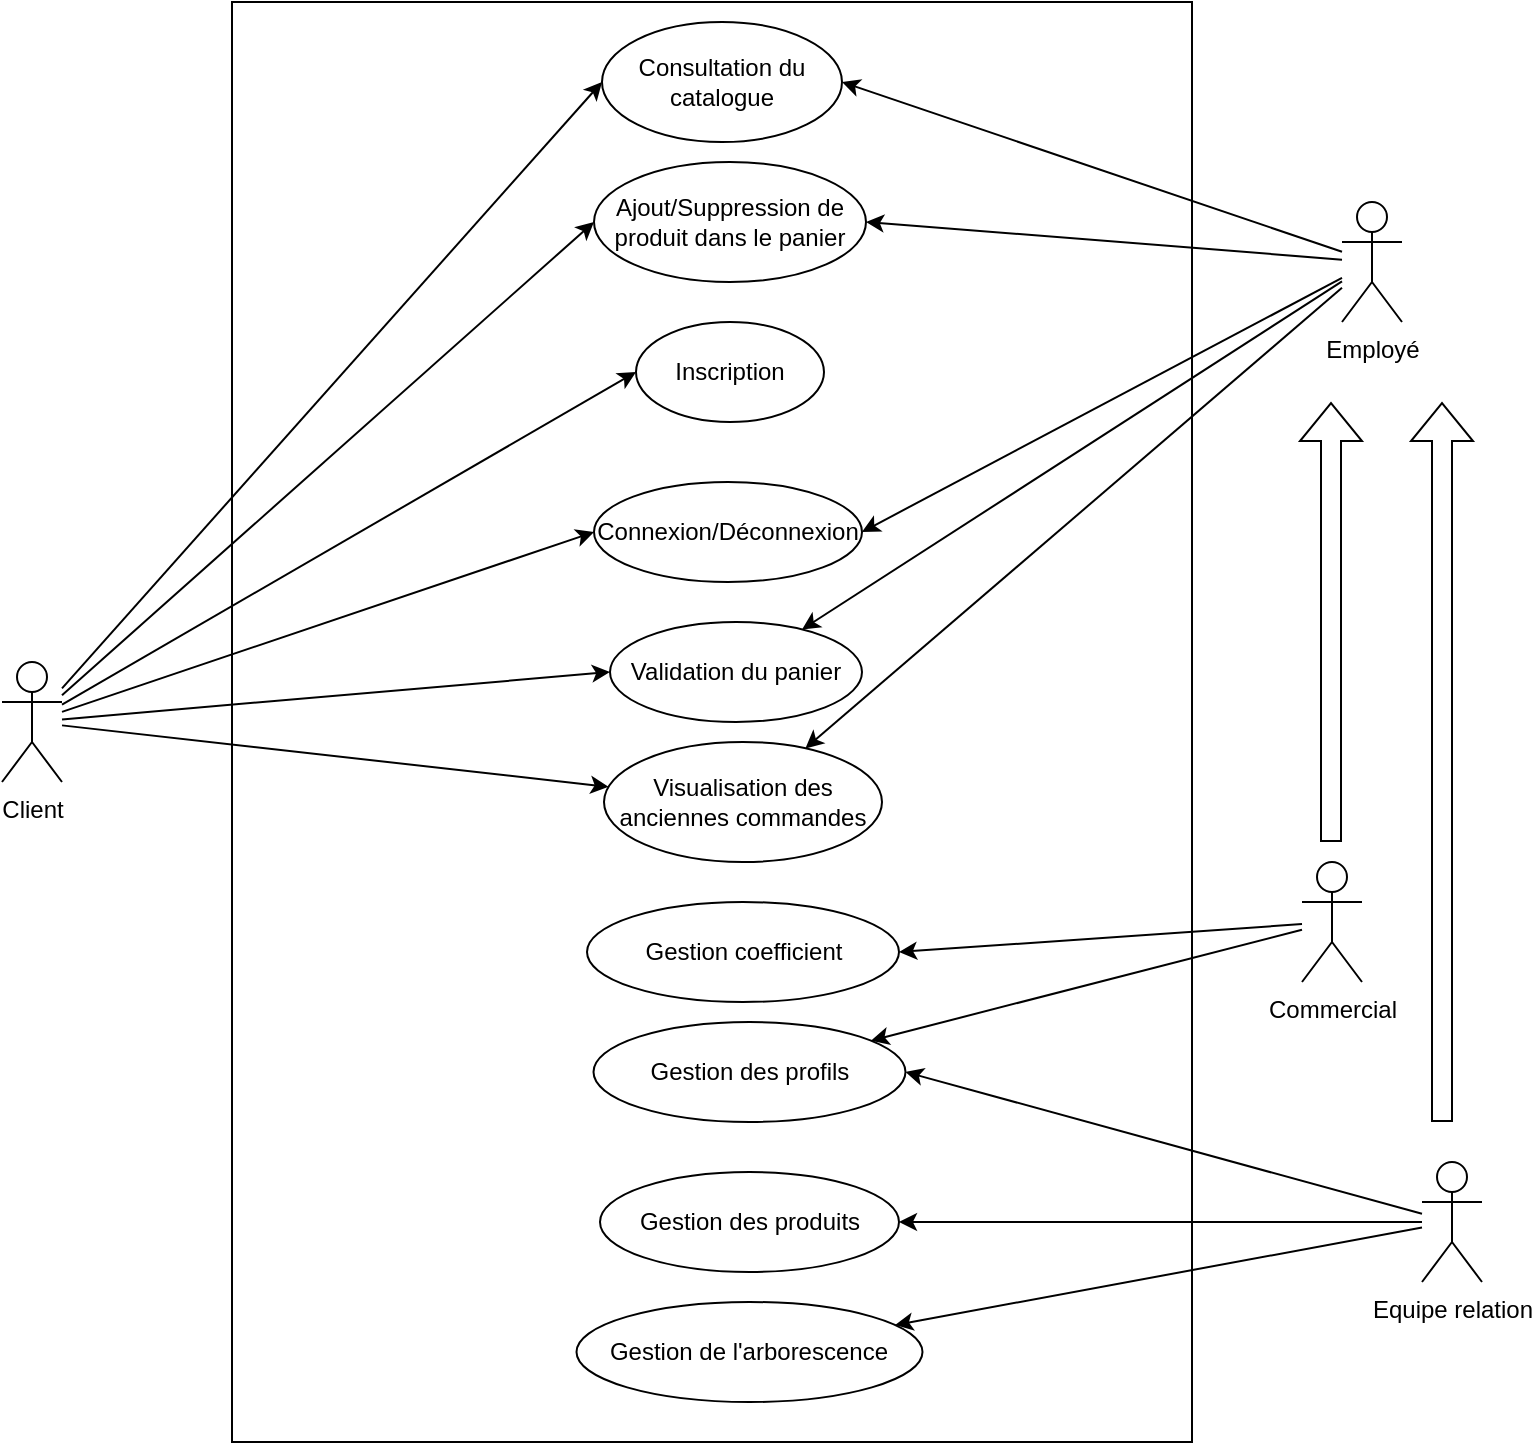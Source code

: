 <mxfile version="21.0.6" type="device" pages="3"><diagram id="Na9mpqnxrmMib3bUb5TE" name="Cas d'utilisation"><mxGraphModel dx="1434" dy="822" grid="1" gridSize="10" guides="1" tooltips="1" connect="1" arrows="1" fold="1" page="1" pageScale="1" pageWidth="827" pageHeight="1169" math="0" shadow="0"><root><mxCell id="0"/><mxCell id="1" parent="0"/><mxCell id="a_mKwiH8kdQ59-BuxjDw-2" value="" style="rounded=0;whiteSpace=wrap;html=1;" parent="1" vertex="1"><mxGeometry x="165" y="40" width="480" height="720" as="geometry"/></mxCell><mxCell id="a_mKwiH8kdQ59-BuxjDw-6" style="rounded=0;orthogonalLoop=1;jettySize=auto;html=1;entryX=0;entryY=0.5;entryDx=0;entryDy=0;" parent="1" source="a_mKwiH8kdQ59-BuxjDw-3" target="a_mKwiH8kdQ59-BuxjDw-5" edge="1"><mxGeometry relative="1" as="geometry"/></mxCell><mxCell id="a_mKwiH8kdQ59-BuxjDw-10" style="rounded=0;orthogonalLoop=1;jettySize=auto;html=1;entryX=0;entryY=0.5;entryDx=0;entryDy=0;" parent="1" source="a_mKwiH8kdQ59-BuxjDw-3" target="a_mKwiH8kdQ59-BuxjDw-8" edge="1"><mxGeometry relative="1" as="geometry"/></mxCell><mxCell id="a_mKwiH8kdQ59-BuxjDw-12" style="rounded=0;orthogonalLoop=1;jettySize=auto;html=1;entryX=0;entryY=0.5;entryDx=0;entryDy=0;" parent="1" source="a_mKwiH8kdQ59-BuxjDw-3" target="a_mKwiH8kdQ59-BuxjDw-11" edge="1"><mxGeometry relative="1" as="geometry"/></mxCell><mxCell id="a_mKwiH8kdQ59-BuxjDw-14" style="rounded=0;orthogonalLoop=1;jettySize=auto;html=1;entryX=0;entryY=0.5;entryDx=0;entryDy=0;" parent="1" source="a_mKwiH8kdQ59-BuxjDw-3" target="a_mKwiH8kdQ59-BuxjDw-13" edge="1"><mxGeometry relative="1" as="geometry"/></mxCell><mxCell id="a_mKwiH8kdQ59-BuxjDw-17" style="rounded=0;orthogonalLoop=1;jettySize=auto;html=1;entryX=0;entryY=0.5;entryDx=0;entryDy=0;" parent="1" source="a_mKwiH8kdQ59-BuxjDw-3" target="a_mKwiH8kdQ59-BuxjDw-16" edge="1"><mxGeometry relative="1" as="geometry"/></mxCell><mxCell id="a_mKwiH8kdQ59-BuxjDw-20" style="rounded=0;orthogonalLoop=1;jettySize=auto;html=1;" parent="1" source="a_mKwiH8kdQ59-BuxjDw-3" target="a_mKwiH8kdQ59-BuxjDw-19" edge="1"><mxGeometry relative="1" as="geometry"/></mxCell><mxCell id="a_mKwiH8kdQ59-BuxjDw-3" value="Client" style="shape=umlActor;verticalLabelPosition=bottom;verticalAlign=top;html=1;outlineConnect=0;" parent="1" vertex="1"><mxGeometry x="50" y="370" width="30" height="60" as="geometry"/></mxCell><mxCell id="a_mKwiH8kdQ59-BuxjDw-7" style="rounded=0;orthogonalLoop=1;jettySize=auto;html=1;entryX=1;entryY=0.5;entryDx=0;entryDy=0;" parent="1" source="a_mKwiH8kdQ59-BuxjDw-4" target="a_mKwiH8kdQ59-BuxjDw-5" edge="1"><mxGeometry relative="1" as="geometry"/></mxCell><mxCell id="a_mKwiH8kdQ59-BuxjDw-9" style="rounded=0;orthogonalLoop=1;jettySize=auto;html=1;entryX=1;entryY=0.5;entryDx=0;entryDy=0;" parent="1" source="a_mKwiH8kdQ59-BuxjDw-4" target="a_mKwiH8kdQ59-BuxjDw-8" edge="1"><mxGeometry relative="1" as="geometry"/></mxCell><mxCell id="a_mKwiH8kdQ59-BuxjDw-15" style="rounded=0;orthogonalLoop=1;jettySize=auto;html=1;entryX=1;entryY=0.5;entryDx=0;entryDy=0;" parent="1" source="a_mKwiH8kdQ59-BuxjDw-4" target="a_mKwiH8kdQ59-BuxjDw-13" edge="1"><mxGeometry relative="1" as="geometry"/></mxCell><mxCell id="a_mKwiH8kdQ59-BuxjDw-18" style="rounded=0;orthogonalLoop=1;jettySize=auto;html=1;" parent="1" source="a_mKwiH8kdQ59-BuxjDw-4" target="a_mKwiH8kdQ59-BuxjDw-16" edge="1"><mxGeometry relative="1" as="geometry"/></mxCell><mxCell id="a_mKwiH8kdQ59-BuxjDw-21" style="rounded=0;orthogonalLoop=1;jettySize=auto;html=1;" parent="1" source="a_mKwiH8kdQ59-BuxjDw-4" target="a_mKwiH8kdQ59-BuxjDw-19" edge="1"><mxGeometry relative="1" as="geometry"/></mxCell><mxCell id="a_mKwiH8kdQ59-BuxjDw-4" value="Employé" style="shape=umlActor;verticalLabelPosition=bottom;verticalAlign=top;html=1;outlineConnect=0;" parent="1" vertex="1"><mxGeometry x="720" y="140" width="30" height="60" as="geometry"/></mxCell><mxCell id="a_mKwiH8kdQ59-BuxjDw-5" value="Consultation du catalogue" style="ellipse;whiteSpace=wrap;html=1;" parent="1" vertex="1"><mxGeometry x="350" y="50" width="120" height="60" as="geometry"/></mxCell><mxCell id="a_mKwiH8kdQ59-BuxjDw-8" value="Ajout/Suppression de produit dans le panier" style="ellipse;whiteSpace=wrap;html=1;" parent="1" vertex="1"><mxGeometry x="346" y="120" width="136" height="60" as="geometry"/></mxCell><mxCell id="a_mKwiH8kdQ59-BuxjDw-11" value="Inscription" style="ellipse;whiteSpace=wrap;html=1;" parent="1" vertex="1"><mxGeometry x="367" y="200" width="94" height="50" as="geometry"/></mxCell><mxCell id="a_mKwiH8kdQ59-BuxjDw-13" value="Connexion/Déconnexion" style="ellipse;whiteSpace=wrap;html=1;" parent="1" vertex="1"><mxGeometry x="346" y="280" width="134" height="50" as="geometry"/></mxCell><mxCell id="a_mKwiH8kdQ59-BuxjDw-16" value="Validation du panier" style="ellipse;whiteSpace=wrap;html=1;" parent="1" vertex="1"><mxGeometry x="354" y="350" width="126" height="50" as="geometry"/></mxCell><mxCell id="a_mKwiH8kdQ59-BuxjDw-19" value="Visualisation des anciennes commandes" style="ellipse;whiteSpace=wrap;html=1;" parent="1" vertex="1"><mxGeometry x="351" y="410" width="139" height="60" as="geometry"/></mxCell><mxCell id="a_mKwiH8kdQ59-BuxjDw-22" value="Gestion des produits" style="ellipse;whiteSpace=wrap;html=1;" parent="1" vertex="1"><mxGeometry x="349" y="625" width="149.5" height="50" as="geometry"/></mxCell><mxCell id="a_mKwiH8kdQ59-BuxjDw-24" value="Gestion des profils" style="ellipse;whiteSpace=wrap;html=1;" parent="1" vertex="1"><mxGeometry x="345.75" y="550" width="156" height="50" as="geometry"/></mxCell><mxCell id="a_mKwiH8kdQ59-BuxjDw-26" value="Gestion de l'arborescence" style="ellipse;whiteSpace=wrap;html=1;" parent="1" vertex="1"><mxGeometry x="337.25" y="690" width="173" height="50" as="geometry"/></mxCell><mxCell id="a_mKwiH8kdQ59-BuxjDw-29" style="rounded=0;orthogonalLoop=1;jettySize=auto;html=1;" parent="1" source="a_mKwiH8kdQ59-BuxjDw-28" target="a_mKwiH8kdQ59-BuxjDw-26" edge="1"><mxGeometry relative="1" as="geometry"/></mxCell><mxCell id="a_mKwiH8kdQ59-BuxjDw-30" style="rounded=0;orthogonalLoop=1;jettySize=auto;html=1;entryX=1;entryY=0.5;entryDx=0;entryDy=0;" parent="1" source="a_mKwiH8kdQ59-BuxjDw-28" target="a_mKwiH8kdQ59-BuxjDw-22" edge="1"><mxGeometry relative="1" as="geometry"/></mxCell><mxCell id="a_mKwiH8kdQ59-BuxjDw-37" style="rounded=0;orthogonalLoop=1;jettySize=auto;html=1;entryX=1;entryY=0.5;entryDx=0;entryDy=0;" parent="1" source="a_mKwiH8kdQ59-BuxjDw-28" target="a_mKwiH8kdQ59-BuxjDw-24" edge="1"><mxGeometry relative="1" as="geometry"/></mxCell><mxCell id="a_mKwiH8kdQ59-BuxjDw-28" value="Equipe relation" style="shape=umlActor;verticalLabelPosition=bottom;verticalAlign=top;html=1;outlineConnect=0;" parent="1" vertex="1"><mxGeometry x="760" y="620" width="30" height="60" as="geometry"/></mxCell><mxCell id="a_mKwiH8kdQ59-BuxjDw-36" style="rounded=0;orthogonalLoop=1;jettySize=auto;html=1;" parent="1" source="a_mKwiH8kdQ59-BuxjDw-31" target="a_mKwiH8kdQ59-BuxjDw-24" edge="1"><mxGeometry relative="1" as="geometry"/></mxCell><mxCell id="a_mKwiH8kdQ59-BuxjDw-39" style="rounded=0;orthogonalLoop=1;jettySize=auto;html=1;entryX=1;entryY=0.5;entryDx=0;entryDy=0;" parent="1" source="a_mKwiH8kdQ59-BuxjDw-31" target="a_mKwiH8kdQ59-BuxjDw-38" edge="1"><mxGeometry relative="1" as="geometry"/></mxCell><mxCell id="a_mKwiH8kdQ59-BuxjDw-31" value="Commercial" style="shape=umlActor;verticalLabelPosition=bottom;verticalAlign=top;html=1;outlineConnect=0;" parent="1" vertex="1"><mxGeometry x="700" y="470" width="30" height="60" as="geometry"/></mxCell><mxCell id="a_mKwiH8kdQ59-BuxjDw-38" value="Gestion coefficient" style="ellipse;whiteSpace=wrap;html=1;" parent="1" vertex="1"><mxGeometry x="342.5" y="490" width="156" height="50" as="geometry"/></mxCell><mxCell id="a_mKwiH8kdQ59-BuxjDw-40" value="" style="shape=flexArrow;endArrow=classic;html=1;rounded=0;" parent="1" edge="1"><mxGeometry width="50" height="50" relative="1" as="geometry"><mxPoint x="714.5" y="460" as="sourcePoint"/><mxPoint x="714.5" y="240" as="targetPoint"/></mxGeometry></mxCell><mxCell id="a_mKwiH8kdQ59-BuxjDw-41" value="" style="shape=flexArrow;endArrow=classic;html=1;rounded=0;" parent="1" edge="1"><mxGeometry width="50" height="50" relative="1" as="geometry"><mxPoint x="770" y="600" as="sourcePoint"/><mxPoint x="770" y="240" as="targetPoint"/></mxGeometry></mxCell></root></mxGraphModel></diagram><diagram id="hMSP8KJYuMkRs9wzVTQc" name="DiagSequence"><mxGraphModel dx="1434" dy="725" grid="1" gridSize="10" guides="1" tooltips="1" connect="1" arrows="1" fold="1" page="1" pageScale="1" pageWidth="827" pageHeight="1169" math="0" shadow="0"><root><mxCell id="0"/><mxCell id="1" parent="0"/><mxCell id="U2bsFPqagkNTA1fhGwPV-1" value="Système" style="shape=umlLifeline;perimeter=lifelinePerimeter;whiteSpace=wrap;html=1;container=1;dropTarget=0;collapsible=0;recursiveResize=0;outlineConnect=0;portConstraint=eastwest;newEdgeStyle={&quot;edgeStyle&quot;:&quot;elbowEdgeStyle&quot;,&quot;elbow&quot;:&quot;vertical&quot;,&quot;curved&quot;:0,&quot;rounded&quot;:0};" parent="1" vertex="1"><mxGeometry x="540" y="40" width="100" height="810" as="geometry"/></mxCell><mxCell id="U2bsFPqagkNTA1fhGwPV-2" value="Client" style="shape=umlLifeline;perimeter=lifelinePerimeter;whiteSpace=wrap;html=1;container=1;dropTarget=0;collapsible=0;recursiveResize=0;outlineConnect=0;portConstraint=eastwest;newEdgeStyle={&quot;edgeStyle&quot;:&quot;elbowEdgeStyle&quot;,&quot;elbow&quot;:&quot;vertical&quot;,&quot;curved&quot;:0,&quot;rounded&quot;:0};" parent="1" vertex="1"><mxGeometry x="130" y="40" width="100" height="800" as="geometry"/></mxCell><mxCell id="U2bsFPqagkNTA1fhGwPV-6" value="Selection d'une catégorie" style="html=1;verticalAlign=bottom;endArrow=block;edgeStyle=elbowEdgeStyle;elbow=vertical;curved=0;rounded=0;" parent="1" target="U2bsFPqagkNTA1fhGwPV-1" edge="1"><mxGeometry width="80" relative="1" as="geometry"><mxPoint x="180" y="160" as="sourcePoint"/><mxPoint x="260" y="160" as="targetPoint"/></mxGeometry></mxCell><mxCell id="U2bsFPqagkNTA1fhGwPV-7" value="Affichage de son contenu" style="html=1;verticalAlign=bottom;endArrow=block;edgeStyle=elbowEdgeStyle;elbow=vertical;curved=0;rounded=0;" parent="1" source="U2bsFPqagkNTA1fhGwPV-1" target="U2bsFPqagkNTA1fhGwPV-2" edge="1"><mxGeometry width="80" relative="1" as="geometry"><mxPoint x="370" y="380" as="sourcePoint"/><mxPoint x="450" y="380" as="targetPoint"/><Array as="points"><mxPoint x="440" y="200"/></Array></mxGeometry></mxCell><mxCell id="U2bsFPqagkNTA1fhGwPV-8" value="Sélection d'un produit" style="html=1;verticalAlign=bottom;endArrow=block;edgeStyle=elbowEdgeStyle;elbow=vertical;curved=0;rounded=0;" parent="1" target="U2bsFPqagkNTA1fhGwPV-1" edge="1" source="U2bsFPqagkNTA1fhGwPV-2"><mxGeometry width="80" relative="1" as="geometry"><mxPoint x="180" y="260" as="sourcePoint"/><mxPoint x="260" y="260" as="targetPoint"/><Array as="points"><mxPoint x="240" y="240"/></Array></mxGeometry></mxCell><mxCell id="uYkdt4WWmmzgPbD3_x_Y-1" value="Affichage de la page produit" style="html=1;verticalAlign=bottom;endArrow=block;edgeStyle=elbowEdgeStyle;elbow=vertical;curved=0;rounded=0;" edge="1" parent="1"><mxGeometry width="80" relative="1" as="geometry"><mxPoint x="590" y="280" as="sourcePoint"/><mxPoint x="180" y="280" as="targetPoint"/><Array as="points"><mxPoint x="440" y="280"/></Array></mxGeometry></mxCell><mxCell id="uYkdt4WWmmzgPbD3_x_Y-3" value="Ajout du produit au panier" style="html=1;verticalAlign=bottom;endArrow=classic;edgeStyle=elbowEdgeStyle;elbow=vertical;curved=0;rounded=0;endFill=0;" edge="1" parent="1"><mxGeometry width="80" relative="1" as="geometry"><mxPoint x="180" y="320" as="sourcePoint"/><mxPoint x="590" y="320" as="targetPoint"/><Array as="points"><mxPoint x="240" y="320"/></Array></mxGeometry></mxCell><mxCell id="uYkdt4WWmmzgPbD3_x_Y-5" value="Selection du panier" style="html=1;verticalAlign=bottom;endArrow=block;edgeStyle=elbowEdgeStyle;elbow=vertical;curved=0;rounded=0;" edge="1" parent="1"><mxGeometry width="80" relative="1" as="geometry"><mxPoint x="180" y="360" as="sourcePoint"/><mxPoint x="590" y="360" as="targetPoint"/><Array as="points"><mxPoint x="240" y="360"/></Array></mxGeometry></mxCell><mxCell id="uYkdt4WWmmzgPbD3_x_Y-6" value="Affichage du contenu du panier" style="html=1;verticalAlign=bottom;endArrow=block;edgeStyle=elbowEdgeStyle;elbow=vertical;curved=0;rounded=0;" edge="1" parent="1"><mxGeometry width="80" relative="1" as="geometry"><mxPoint x="590" y="400" as="sourcePoint"/><mxPoint x="180" y="400" as="targetPoint"/><Array as="points"><mxPoint x="440" y="400"/></Array></mxGeometry></mxCell><mxCell id="uYkdt4WWmmzgPbD3_x_Y-7" value="Validation de la commande" style="html=1;verticalAlign=bottom;endArrow=block;edgeStyle=elbowEdgeStyle;elbow=vertical;curved=0;rounded=0;" edge="1" parent="1"><mxGeometry width="80" relative="1" as="geometry"><mxPoint x="180" y="440" as="sourcePoint"/><mxPoint x="590" y="440" as="targetPoint"/><Array as="points"><mxPoint x="240" y="440"/></Array></mxGeometry></mxCell><mxCell id="uYkdt4WWmmzgPbD3_x_Y-8" value="Affichage le résumé du du panier" style="html=1;verticalAlign=bottom;endArrow=block;edgeStyle=elbowEdgeStyle;elbow=vertical;curved=0;rounded=0;" edge="1" parent="1"><mxGeometry width="80" relative="1" as="geometry"><mxPoint x="590" y="480" as="sourcePoint"/><mxPoint x="180" y="480" as="targetPoint"/><Array as="points"><mxPoint x="440" y="480"/></Array></mxGeometry></mxCell><mxCell id="uYkdt4WWmmzgPbD3_x_Y-10" value="Validation du panier" style="html=1;verticalAlign=bottom;endArrow=block;edgeStyle=elbowEdgeStyle;elbow=vertical;curved=0;rounded=0;" edge="1" parent="1"><mxGeometry width="80" relative="1" as="geometry"><mxPoint x="180" y="520" as="sourcePoint"/><mxPoint x="590" y="520" as="targetPoint"/><Array as="points"><mxPoint x="240" y="520"/></Array></mxGeometry></mxCell><mxCell id="uYkdt4WWmmzgPbD3_x_Y-11" value="Affiche l'écran de saisie de l'adresse de facturation et de livraison" style="html=1;verticalAlign=bottom;endArrow=block;edgeStyle=elbowEdgeStyle;elbow=vertical;curved=0;rounded=0;" edge="1" parent="1"><mxGeometry width="80" relative="1" as="geometry"><mxPoint x="590" y="570" as="sourcePoint"/><mxPoint x="180" y="570" as="targetPoint"/><Array as="points"><mxPoint x="440" y="570"/></Array></mxGeometry></mxCell><mxCell id="uYkdt4WWmmzgPbD3_x_Y-12" value="Validation des adresses" style="html=1;verticalAlign=bottom;endArrow=block;edgeStyle=elbowEdgeStyle;elbow=vertical;curved=0;rounded=0;" edge="1" parent="1"><mxGeometry width="80" relative="1" as="geometry"><mxPoint x="180" y="620" as="sourcePoint"/><mxPoint x="590" y="620" as="targetPoint"/><Array as="points"><mxPoint x="240" y="620"/></Array></mxGeometry></mxCell><mxCell id="uYkdt4WWmmzgPbD3_x_Y-14" value="Affiche l'écran de paiement" style="html=1;verticalAlign=bottom;endArrow=block;edgeStyle=elbowEdgeStyle;elbow=vertical;curved=0;rounded=0;" edge="1" parent="1"><mxGeometry width="80" relative="1" as="geometry"><mxPoint x="590" y="670" as="sourcePoint"/><mxPoint x="180" y="670" as="targetPoint"/><Array as="points"><mxPoint x="440" y="670"/></Array></mxGeometry></mxCell><mxCell id="uYkdt4WWmmzgPbD3_x_Y-15" value="Validation du paiement" style="html=1;verticalAlign=bottom;endArrow=block;edgeStyle=elbowEdgeStyle;elbow=vertical;curved=0;rounded=0;" edge="1" parent="1"><mxGeometry width="80" relative="1" as="geometry"><mxPoint x="180" y="720" as="sourcePoint"/><mxPoint x="590" y="720" as="targetPoint"/><Array as="points"><mxPoint x="240" y="720"/></Array></mxGeometry></mxCell><mxCell id="uYkdt4WWmmzgPbD3_x_Y-16" value="Affiche l'écran de confirmation du paiement et de l'enregistrement de la commande" style="html=1;verticalAlign=bottom;endArrow=block;edgeStyle=elbowEdgeStyle;elbow=vertical;curved=0;rounded=0;" edge="1" parent="1"><mxGeometry width="80" relative="1" as="geometry"><mxPoint x="590" y="780" as="sourcePoint"/><mxPoint x="180" y="780" as="targetPoint"/><Array as="points"><mxPoint x="440" y="780"/></Array></mxGeometry></mxCell></root></mxGraphModel></diagram><diagram id="STAmJRG66vhqnsTUtaiD" name="DiagActivité"><mxGraphModel dx="1434" dy="725" grid="1" gridSize="10" guides="1" tooltips="1" connect="1" arrows="1" fold="1" page="1" pageScale="1" pageWidth="827" pageHeight="1169" math="0" shadow="0"><root><mxCell id="0"/><mxCell id="1" parent="0"/><mxCell id="A9new9glF6TiaKwAGONc-1" value="" style="ellipse;html=1;shape=startState;fillColor=#000000;strokeColor=#ff0000;" vertex="1" parent="1"><mxGeometry x="399" y="30" width="30" height="30" as="geometry"/></mxCell><mxCell id="A9new9glF6TiaKwAGONc-2" value="" style="edgeStyle=orthogonalEdgeStyle;html=1;verticalAlign=bottom;endArrow=open;endSize=8;strokeColor=#ff0000;rounded=0;" edge="1" source="A9new9glF6TiaKwAGONc-1" parent="1"><mxGeometry relative="1" as="geometry"><mxPoint x="414" y="120" as="targetPoint"/></mxGeometry></mxCell><mxCell id="6oZM6zCqYEhvbX5YoWbg-3" style="edgeStyle=orthogonalEdgeStyle;rounded=0;orthogonalLoop=1;jettySize=auto;html=1;" edge="1" parent="1" source="6oZM6zCqYEhvbX5YoWbg-1" target="6oZM6zCqYEhvbX5YoWbg-2"><mxGeometry relative="1" as="geometry"/></mxCell><mxCell id="6oZM6zCqYEhvbX5YoWbg-1" value="Sélection catégorie" style="html=1;whiteSpace=wrap;rounded=1;" vertex="1" parent="1"><mxGeometry x="359" y="120" width="110" height="50" as="geometry"/></mxCell><mxCell id="6oZM6zCqYEhvbX5YoWbg-4" style="edgeStyle=orthogonalEdgeStyle;rounded=0;orthogonalLoop=1;jettySize=auto;html=1;entryX=1;entryY=0.5;entryDx=0;entryDy=0;" edge="1" parent="1" source="6oZM6zCqYEhvbX5YoWbg-2" target="6oZM6zCqYEhvbX5YoWbg-1"><mxGeometry relative="1" as="geometry"><Array as="points"><mxPoint x="530" y="280"/><mxPoint x="530" y="145"/></Array></mxGeometry></mxCell><mxCell id="6oZM6zCqYEhvbX5YoWbg-7" style="edgeStyle=orthogonalEdgeStyle;rounded=0;orthogonalLoop=1;jettySize=auto;html=1;" edge="1" parent="1" source="6oZM6zCqYEhvbX5YoWbg-2" target="6oZM6zCqYEhvbX5YoWbg-6"><mxGeometry relative="1" as="geometry"/></mxCell><mxCell id="6oZM6zCqYEhvbX5YoWbg-2" value="" style="rhombus;whiteSpace=wrap;html=1;" vertex="1" parent="1"><mxGeometry x="381" y="250" width="66" height="60" as="geometry"/></mxCell><mxCell id="6oZM6zCqYEhvbX5YoWbg-9" style="edgeStyle=orthogonalEdgeStyle;rounded=0;orthogonalLoop=1;jettySize=auto;html=1;entryX=0.5;entryY=0;entryDx=0;entryDy=0;" edge="1" parent="1" source="6oZM6zCqYEhvbX5YoWbg-6" target="6oZM6zCqYEhvbX5YoWbg-8"><mxGeometry relative="1" as="geometry"/></mxCell><mxCell id="6oZM6zCqYEhvbX5YoWbg-6" value="Sélection produit" style="html=1;whiteSpace=wrap;rounded=1;" vertex="1" parent="1"><mxGeometry x="359" y="380" width="110" height="50" as="geometry"/></mxCell><mxCell id="6oZM6zCqYEhvbX5YoWbg-12" style="edgeStyle=orthogonalEdgeStyle;rounded=0;orthogonalLoop=1;jettySize=auto;html=1;entryX=0.5;entryY=0;entryDx=0;entryDy=0;" edge="1" parent="1" source="6oZM6zCqYEhvbX5YoWbg-8" target="6oZM6zCqYEhvbX5YoWbg-11"><mxGeometry relative="1" as="geometry"/></mxCell><mxCell id="6oZM6zCqYEhvbX5YoWbg-8" value="Ajout produit" style="html=1;whiteSpace=wrap;rounded=1;" vertex="1" parent="1"><mxGeometry x="359" y="500" width="110" height="50" as="geometry"/></mxCell><mxCell id="6oZM6zCqYEhvbX5YoWbg-13" style="edgeStyle=orthogonalEdgeStyle;rounded=0;orthogonalLoop=1;jettySize=auto;html=1;entryX=0;entryY=0.5;entryDx=0;entryDy=0;" edge="1" parent="1" source="6oZM6zCqYEhvbX5YoWbg-11" target="6oZM6zCqYEhvbX5YoWbg-1"><mxGeometry relative="1" as="geometry"><Array as="points"><mxPoint x="290" y="630"/><mxPoint x="290" y="145"/></Array></mxGeometry></mxCell><mxCell id="6oZM6zCqYEhvbX5YoWbg-15" style="edgeStyle=orthogonalEdgeStyle;rounded=0;orthogonalLoop=1;jettySize=auto;html=1;entryX=0.5;entryY=0;entryDx=0;entryDy=0;" edge="1" parent="1" source="6oZM6zCqYEhvbX5YoWbg-11" target="6oZM6zCqYEhvbX5YoWbg-14"><mxGeometry relative="1" as="geometry"/></mxCell><mxCell id="6oZM6zCqYEhvbX5YoWbg-11" value="" style="rhombus;whiteSpace=wrap;html=1;" vertex="1" parent="1"><mxGeometry x="381" y="600" width="66" height="60" as="geometry"/></mxCell><mxCell id="6oZM6zCqYEhvbX5YoWbg-17" style="edgeStyle=orthogonalEdgeStyle;rounded=0;orthogonalLoop=1;jettySize=auto;html=1;entryX=0.5;entryY=0;entryDx=0;entryDy=0;" edge="1" parent="1" source="6oZM6zCqYEhvbX5YoWbg-14" target="6oZM6zCqYEhvbX5YoWbg-16"><mxGeometry relative="1" as="geometry"/></mxCell><mxCell id="6oZM6zCqYEhvbX5YoWbg-14" value="Validation panier" style="html=1;whiteSpace=wrap;rounded=1;" vertex="1" parent="1"><mxGeometry x="359" y="720" width="110" height="50" as="geometry"/></mxCell><mxCell id="6oZM6zCqYEhvbX5YoWbg-19" style="edgeStyle=orthogonalEdgeStyle;rounded=0;orthogonalLoop=1;jettySize=auto;html=1;" edge="1" parent="1" source="6oZM6zCqYEhvbX5YoWbg-16" target="6oZM6zCqYEhvbX5YoWbg-18"><mxGeometry relative="1" as="geometry"/></mxCell><mxCell id="6oZM6zCqYEhvbX5YoWbg-16" value="Saisie adresses" style="html=1;whiteSpace=wrap;rounded=1;" vertex="1" parent="1"><mxGeometry x="359" y="830" width="110" height="50" as="geometry"/></mxCell><mxCell id="6oZM6zCqYEhvbX5YoWbg-22" style="edgeStyle=orthogonalEdgeStyle;rounded=0;orthogonalLoop=1;jettySize=auto;html=1;entryX=0.5;entryY=0;entryDx=0;entryDy=0;" edge="1" parent="1" source="6oZM6zCqYEhvbX5YoWbg-18" target="6oZM6zCqYEhvbX5YoWbg-21"><mxGeometry relative="1" as="geometry"/></mxCell><mxCell id="6oZM6zCqYEhvbX5YoWbg-18" value="Paiement" style="html=1;whiteSpace=wrap;rounded=1;" vertex="1" parent="1"><mxGeometry x="359" y="940" width="110" height="50" as="geometry"/></mxCell><mxCell id="6oZM6zCqYEhvbX5YoWbg-23" style="edgeStyle=orthogonalEdgeStyle;rounded=0;orthogonalLoop=1;jettySize=auto;html=1;entryX=0;entryY=0.5;entryDx=0;entryDy=0;" edge="1" parent="1" source="6oZM6zCqYEhvbX5YoWbg-21" target="6oZM6zCqYEhvbX5YoWbg-18"><mxGeometry relative="1" as="geometry"><Array as="points"><mxPoint x="310" y="1070"/><mxPoint x="310" y="965"/></Array></mxGeometry></mxCell><mxCell id="6oZM6zCqYEhvbX5YoWbg-28" style="edgeStyle=orthogonalEdgeStyle;rounded=0;orthogonalLoop=1;jettySize=auto;html=1;entryX=0.5;entryY=0;entryDx=0;entryDy=0;" edge="1" parent="1" source="6oZM6zCqYEhvbX5YoWbg-21" target="6oZM6zCqYEhvbX5YoWbg-27"><mxGeometry relative="1" as="geometry"/></mxCell><mxCell id="6oZM6zCqYEhvbX5YoWbg-21" value="" style="rhombus;whiteSpace=wrap;html=1;" vertex="1" parent="1"><mxGeometry x="381" y="1040" width="66" height="60" as="geometry"/></mxCell><mxCell id="6oZM6zCqYEhvbX5YoWbg-24" value="Non valide" style="text;html=1;align=center;verticalAlign=middle;resizable=0;points=[];autosize=1;strokeColor=none;fillColor=none;" vertex="1" parent="1"><mxGeometry x="310" y="1040" width="80" height="30" as="geometry"/></mxCell><mxCell id="6oZM6zCqYEhvbX5YoWbg-25" value="Sous-catégorie" style="text;html=1;align=center;verticalAlign=middle;resizable=0;points=[];autosize=1;strokeColor=none;fillColor=none;" vertex="1" parent="1"><mxGeometry x="429" y="250" width="100" height="30" as="geometry"/></mxCell><mxCell id="6oZM6zCqYEhvbX5YoWbg-26" value="&lt;div&gt;Recherche d'autre&lt;/div&gt;&lt;div&gt;&amp;nbsp;produit&lt;/div&gt;" style="text;html=1;align=center;verticalAlign=middle;resizable=0;points=[];autosize=1;strokeColor=none;fillColor=none;" vertex="1" parent="1"><mxGeometry x="170" y="590" width="120" height="40" as="geometry"/></mxCell><mxCell id="6oZM6zCqYEhvbX5YoWbg-27" value="" style="ellipse;html=1;shape=endState;fillColor=#000000;strokeColor=#ff0000;" vertex="1" parent="1"><mxGeometry x="399" y="1150" width="30" height="30" as="geometry"/></mxCell></root></mxGraphModel></diagram></mxfile>